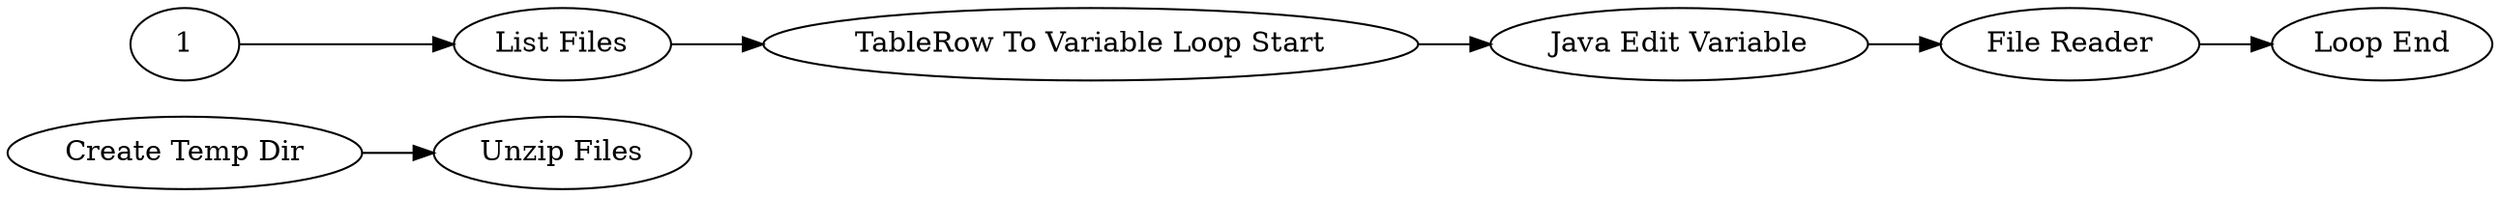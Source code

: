 digraph {
	3 [label="Unzip Files"]
	4 [label="Create Temp Dir"]
	8 [label="TableRow To Variable Loop Start"]
	9 [label="File Reader"]
	10 [label="Loop End"]
	11 [label="Java Edit Variable"]
	12 [label="List Files"]
	4 -> 3
	1 -> 12
	8 -> 11
	9 -> 10
	11 -> 9
	12 -> 8
	rankdir=LR
}
